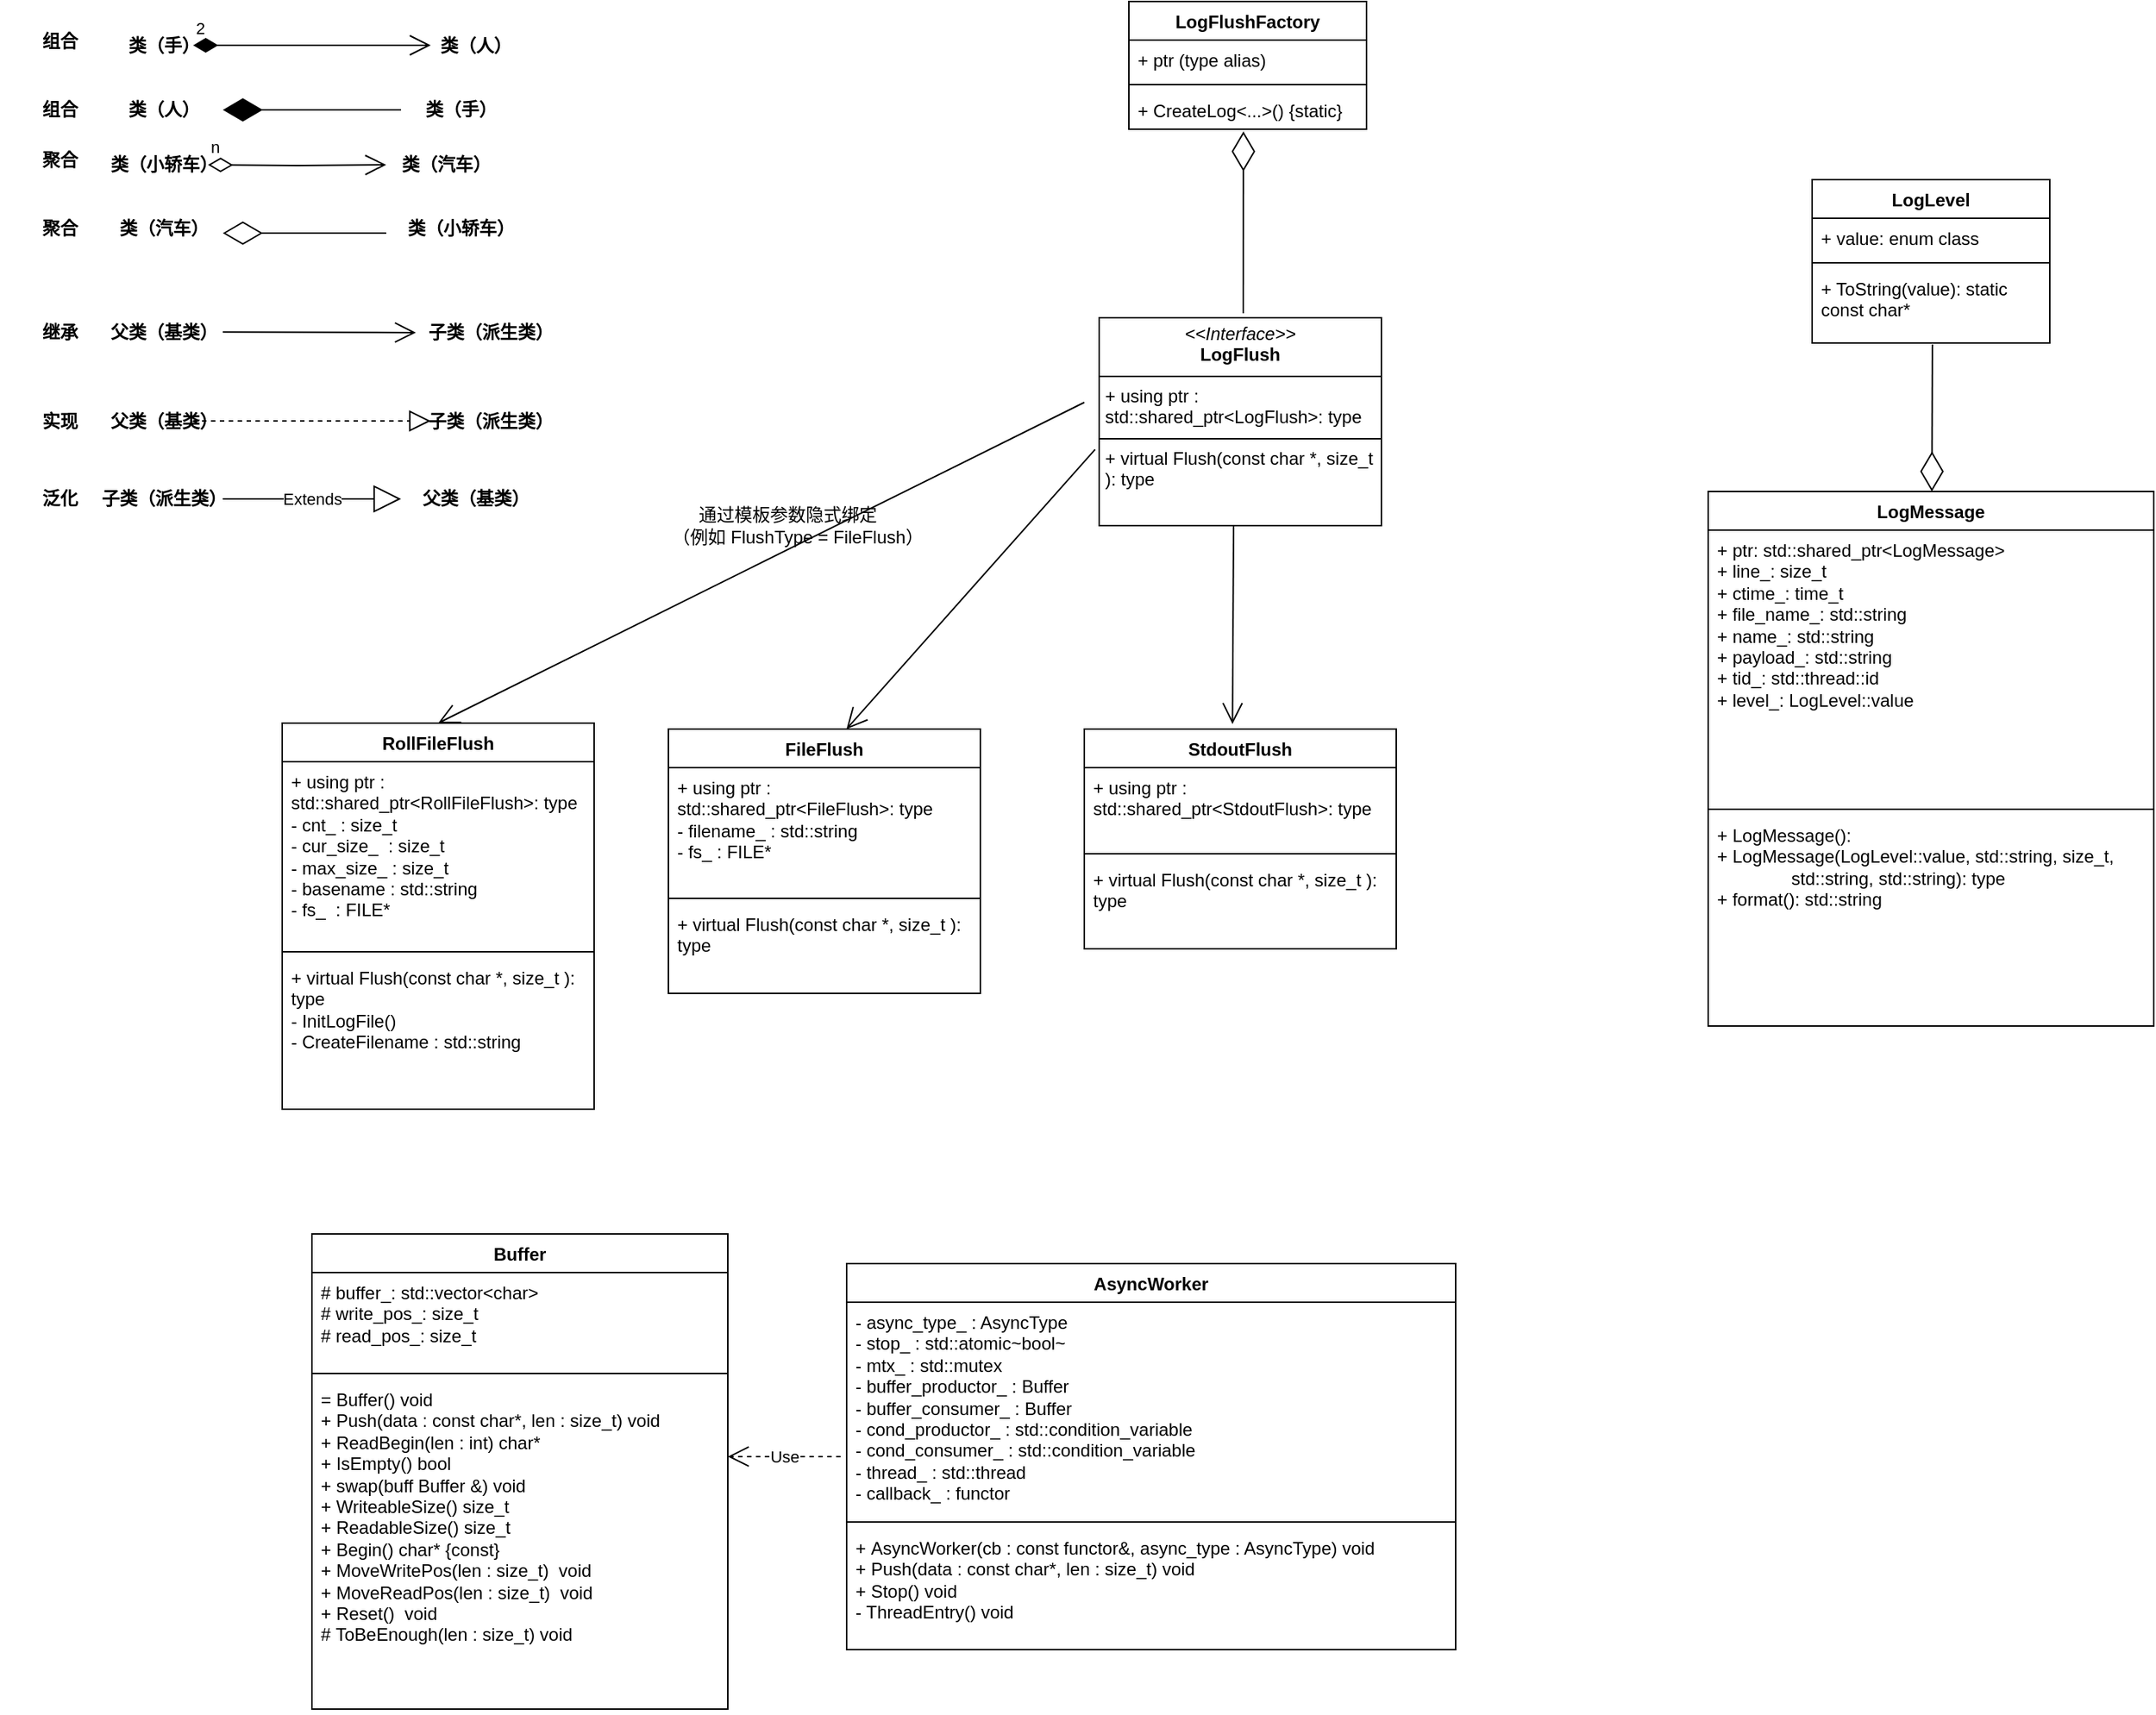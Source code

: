 <mxfile version="26.1.3">
  <diagram name="第 1 页" id="fOuAMprKsr2X9MjwaEno">
    <mxGraphModel dx="2022" dy="615" grid="1" gridSize="10" guides="1" tooltips="1" connect="1" arrows="1" fold="1" page="1" pageScale="1" pageWidth="827" pageHeight="1169" math="0" shadow="0">
      <root>
        <mxCell id="0" />
        <mxCell id="1" parent="0" />
        <mxCell id="z3Is95D2eXdALTqiWvSm-1" value="LogLevel" style="swimlane;fontStyle=1;align=center;verticalAlign=top;childLayout=stackLayout;horizontal=1;startSize=26;horizontalStack=0;resizeParent=1;resizeParentMax=0;resizeLast=0;collapsible=1;marginBottom=0;whiteSpace=wrap;html=1;" parent="1" vertex="1">
          <mxGeometry x="400" y="130" width="160" height="110" as="geometry" />
        </mxCell>
        <mxCell id="z3Is95D2eXdALTqiWvSm-2" value="+ value: enum class" style="text;strokeColor=none;fillColor=none;align=left;verticalAlign=top;spacingLeft=4;spacingRight=4;overflow=hidden;rotatable=0;points=[[0,0.5],[1,0.5]];portConstraint=eastwest;whiteSpace=wrap;html=1;" parent="z3Is95D2eXdALTqiWvSm-1" vertex="1">
          <mxGeometry y="26" width="160" height="26" as="geometry" />
        </mxCell>
        <mxCell id="z3Is95D2eXdALTqiWvSm-3" value="" style="line;strokeWidth=1;fillColor=none;align=left;verticalAlign=middle;spacingTop=-1;spacingLeft=3;spacingRight=3;rotatable=0;labelPosition=right;points=[];portConstraint=eastwest;strokeColor=inherit;" parent="z3Is95D2eXdALTqiWvSm-1" vertex="1">
          <mxGeometry y="52" width="160" height="8" as="geometry" />
        </mxCell>
        <mxCell id="z3Is95D2eXdALTqiWvSm-4" value="+ ToString(value): static const char*" style="text;strokeColor=none;fillColor=none;align=left;verticalAlign=top;spacingLeft=4;spacingRight=4;overflow=hidden;rotatable=0;points=[[0,0.5],[1,0.5]];portConstraint=eastwest;whiteSpace=wrap;html=1;" parent="z3Is95D2eXdALTqiWvSm-1" vertex="1">
          <mxGeometry y="60" width="160" height="50" as="geometry" />
        </mxCell>
        <mxCell id="z3Is95D2eXdALTqiWvSm-5" value="LogMessage" style="swimlane;fontStyle=1;align=center;verticalAlign=top;childLayout=stackLayout;horizontal=1;startSize=26;horizontalStack=0;resizeParent=1;resizeParentMax=0;resizeLast=0;collapsible=1;marginBottom=0;whiteSpace=wrap;html=1;" parent="1" vertex="1">
          <mxGeometry x="330" y="340" width="300" height="360" as="geometry" />
        </mxCell>
        <mxCell id="z3Is95D2eXdALTqiWvSm-6" value="+ ptr: std::shared_ptr&amp;lt;LogMessage&amp;gt;&lt;div&gt;+ line_: size_t&lt;/div&gt;&lt;div&gt;+ ctime_: time_t&lt;/div&gt;&lt;div&gt;+ file_name_: std::string&lt;/div&gt;&lt;div&gt;+ name_: std::string&lt;/div&gt;&lt;div&gt;&lt;div&gt;+ payload_: std::string&lt;/div&gt;&lt;div&gt;+ tid_: std::thread::id&lt;/div&gt;&lt;/div&gt;&lt;div&gt;&lt;div&gt;+ level_: LogLevel::value&lt;/div&gt;&lt;/div&gt;" style="text;strokeColor=none;fillColor=none;align=left;verticalAlign=top;spacingLeft=4;spacingRight=4;overflow=hidden;rotatable=0;points=[[0,0.5],[1,0.5]];portConstraint=eastwest;whiteSpace=wrap;html=1;" parent="z3Is95D2eXdALTqiWvSm-5" vertex="1">
          <mxGeometry y="26" width="300" height="184" as="geometry" />
        </mxCell>
        <mxCell id="z3Is95D2eXdALTqiWvSm-7" value="" style="line;strokeWidth=1;fillColor=none;align=left;verticalAlign=middle;spacingTop=-1;spacingLeft=3;spacingRight=3;rotatable=0;labelPosition=right;points=[];portConstraint=eastwest;strokeColor=inherit;" parent="z3Is95D2eXdALTqiWvSm-5" vertex="1">
          <mxGeometry y="210" width="300" height="8" as="geometry" />
        </mxCell>
        <mxCell id="z3Is95D2eXdALTqiWvSm-8" value="+ LogMessage():&amp;nbsp;&lt;div&gt;+ LogMessage(&lt;span style=&quot;background-color: transparent;&quot;&gt;LogLevel::value, std::string, size_t,&lt;br&gt;&lt;/span&gt;&lt;span style=&quot;background-color: transparent;&quot;&gt;&amp;nbsp; &amp;nbsp; &amp;nbsp; &amp;nbsp; &amp;nbsp; &amp;nbsp; &amp;nbsp; &amp;nbsp;std::string, std::string&lt;/span&gt;): type&lt;/div&gt;&lt;div&gt;+ format(): std::string&lt;/div&gt;" style="text;strokeColor=none;fillColor=none;align=left;verticalAlign=top;spacingLeft=4;spacingRight=4;overflow=hidden;rotatable=0;points=[[0,0.5],[1,0.5]];portConstraint=eastwest;whiteSpace=wrap;html=1;" parent="z3Is95D2eXdALTqiWvSm-5" vertex="1">
          <mxGeometry y="218" width="300" height="142" as="geometry" />
        </mxCell>
        <mxCell id="IWvmdIMH10l5KPkmLy84-5" value="" style="endArrow=diamondThin;endFill=0;endSize=24;html=1;rounded=0;exitX=0.506;exitY=1.02;exitDx=0;exitDy=0;exitPerimeter=0;" parent="1" source="z3Is95D2eXdALTqiWvSm-4" target="z3Is95D2eXdALTqiWvSm-5" edge="1">
          <mxGeometry width="160" relative="1" as="geometry">
            <mxPoint x="470" y="240" as="sourcePoint" />
            <mxPoint x="630" y="240" as="targetPoint" />
          </mxGeometry>
        </mxCell>
        <mxCell id="IWvmdIMH10l5KPkmLy84-7" value="StdoutFlush" style="swimlane;fontStyle=1;align=center;verticalAlign=top;childLayout=stackLayout;horizontal=1;startSize=26;horizontalStack=0;resizeParent=1;resizeParentMax=0;resizeLast=0;collapsible=1;marginBottom=0;whiteSpace=wrap;html=1;" parent="1" vertex="1">
          <mxGeometry x="-90" y="500" width="210" height="148" as="geometry" />
        </mxCell>
        <mxCell id="IWvmdIMH10l5KPkmLy84-8" value="+ using ptr : std::shared_ptr&amp;lt;StdoutFlush&amp;gt;: type" style="text;strokeColor=none;fillColor=none;align=left;verticalAlign=top;spacingLeft=4;spacingRight=4;overflow=hidden;rotatable=0;points=[[0,0.5],[1,0.5]];portConstraint=eastwest;whiteSpace=wrap;html=1;" parent="IWvmdIMH10l5KPkmLy84-7" vertex="1">
          <mxGeometry y="26" width="210" height="54" as="geometry" />
        </mxCell>
        <mxCell id="IWvmdIMH10l5KPkmLy84-9" value="" style="line;strokeWidth=1;fillColor=none;align=left;verticalAlign=middle;spacingTop=-1;spacingLeft=3;spacingRight=3;rotatable=0;labelPosition=right;points=[];portConstraint=eastwest;strokeColor=inherit;" parent="IWvmdIMH10l5KPkmLy84-7" vertex="1">
          <mxGeometry y="80" width="210" height="8" as="geometry" />
        </mxCell>
        <mxCell id="IWvmdIMH10l5KPkmLy84-10" value="+&amp;nbsp;virtual Flush(const char *, size_t ): type" style="text;strokeColor=none;fillColor=none;align=left;verticalAlign=top;spacingLeft=4;spacingRight=4;overflow=hidden;rotatable=0;points=[[0,0.5],[1,0.5]];portConstraint=eastwest;whiteSpace=wrap;html=1;" parent="IWvmdIMH10l5KPkmLy84-7" vertex="1">
          <mxGeometry y="88" width="210" height="60" as="geometry" />
        </mxCell>
        <mxCell id="IWvmdIMH10l5KPkmLy84-11" value="FileFlush" style="swimlane;fontStyle=1;align=center;verticalAlign=top;childLayout=stackLayout;horizontal=1;startSize=26;horizontalStack=0;resizeParent=1;resizeParentMax=0;resizeLast=0;collapsible=1;marginBottom=0;whiteSpace=wrap;html=1;" parent="1" vertex="1">
          <mxGeometry x="-370" y="500" width="210" height="178" as="geometry" />
        </mxCell>
        <mxCell id="IWvmdIMH10l5KPkmLy84-12" value="+ using ptr : std::shared_ptr&amp;lt;FileFlush&amp;gt;: type&lt;div&gt;-&amp;nbsp;filename_ :&amp;nbsp;std::string&lt;/div&gt;&lt;div&gt;- fs_ :&amp;nbsp;FILE*&lt;/div&gt;" style="text;strokeColor=none;fillColor=none;align=left;verticalAlign=top;spacingLeft=4;spacingRight=4;overflow=hidden;rotatable=0;points=[[0,0.5],[1,0.5]];portConstraint=eastwest;whiteSpace=wrap;html=1;" parent="IWvmdIMH10l5KPkmLy84-11" vertex="1">
          <mxGeometry y="26" width="210" height="84" as="geometry" />
        </mxCell>
        <mxCell id="IWvmdIMH10l5KPkmLy84-13" value="" style="line;strokeWidth=1;fillColor=none;align=left;verticalAlign=middle;spacingTop=-1;spacingLeft=3;spacingRight=3;rotatable=0;labelPosition=right;points=[];portConstraint=eastwest;strokeColor=inherit;" parent="IWvmdIMH10l5KPkmLy84-11" vertex="1">
          <mxGeometry y="110" width="210" height="8" as="geometry" />
        </mxCell>
        <mxCell id="IWvmdIMH10l5KPkmLy84-14" value="+&amp;nbsp;virtual Flush(const char *, size_t ): type" style="text;strokeColor=none;fillColor=none;align=left;verticalAlign=top;spacingLeft=4;spacingRight=4;overflow=hidden;rotatable=0;points=[[0,0.5],[1,0.5]];portConstraint=eastwest;whiteSpace=wrap;html=1;" parent="IWvmdIMH10l5KPkmLy84-11" vertex="1">
          <mxGeometry y="118" width="210" height="60" as="geometry" />
        </mxCell>
        <mxCell id="IWvmdIMH10l5KPkmLy84-16" value="RollFileFlush" style="swimlane;fontStyle=1;align=center;verticalAlign=top;childLayout=stackLayout;horizontal=1;startSize=26;horizontalStack=0;resizeParent=1;resizeParentMax=0;resizeLast=0;collapsible=1;marginBottom=0;whiteSpace=wrap;html=1;" parent="1" vertex="1">
          <mxGeometry x="-630" y="496" width="210" height="260" as="geometry" />
        </mxCell>
        <mxCell id="IWvmdIMH10l5KPkmLy84-17" value="+ using ptr : std::shared_ptr&amp;lt;RollFileFlush&amp;gt;: type&lt;div&gt;&lt;span style=&quot;background-color: transparent; color: light-dark(rgb(0, 0, 0), rgb(255, 255, 255));&quot;&gt;- cnt_ :&amp;nbsp;&lt;/span&gt;size_t&amp;nbsp;&lt;div&gt;&lt;div&gt;-&amp;nbsp;&lt;span style=&quot;background-color: transparent; color: light-dark(rgb(0, 0, 0), rgb(255, 255, 255));&quot;&gt;cur_size_&lt;/span&gt;&lt;span style=&quot;background-color: transparent; color: light-dark(rgb(0, 0, 0), rgb(255, 255, 255));&quot;&gt;&amp;nbsp; :&amp;nbsp;&lt;/span&gt;&lt;span style=&quot;background-color: transparent;&quot;&gt;size_t&lt;/span&gt;&lt;/div&gt;&lt;div&gt;-&amp;nbsp;&lt;span style=&quot;background-color: transparent; color: light-dark(rgb(0, 0, 0), rgb(255, 255, 255));&quot;&gt;max_size_ :&lt;/span&gt;&lt;span style=&quot;background-color: transparent; color: light-dark(rgb(0, 0, 0), rgb(255, 255, 255));&quot;&gt;&amp;nbsp;size_t&amp;nbsp;&lt;/span&gt;&lt;/div&gt;&lt;div&gt;-&amp;nbsp;&lt;span style=&quot;background-color: transparent; color: light-dark(rgb(0, 0, 0), rgb(255, 255, 255));&quot;&gt;basename :&amp;nbsp;&lt;/span&gt;&lt;span style=&quot;background-color: transparent; color: light-dark(rgb(0, 0, 0), rgb(255, 255, 255));&quot;&gt;std::string&lt;/span&gt;&lt;/div&gt;&lt;div&gt;-&amp;nbsp;&lt;span style=&quot;background-color: transparent; color: light-dark(rgb(0, 0, 0), rgb(255, 255, 255));&quot;&gt;fs_&lt;/span&gt;&lt;span style=&quot;background-color: transparent; color: light-dark(rgb(0, 0, 0), rgb(255, 255, 255));&quot;&gt;&amp;nbsp; :&amp;nbsp;&lt;/span&gt;&lt;span style=&quot;background-color: transparent; color: light-dark(rgb(0, 0, 0), rgb(255, 255, 255));&quot;&gt;FILE*&lt;/span&gt;&lt;/div&gt;&lt;/div&gt;&lt;/div&gt;" style="text;strokeColor=none;fillColor=none;align=left;verticalAlign=top;spacingLeft=4;spacingRight=4;overflow=hidden;rotatable=0;points=[[0,0.5],[1,0.5]];portConstraint=eastwest;whiteSpace=wrap;html=1;" parent="IWvmdIMH10l5KPkmLy84-16" vertex="1">
          <mxGeometry y="26" width="210" height="124" as="geometry" />
        </mxCell>
        <mxCell id="IWvmdIMH10l5KPkmLy84-18" value="" style="line;strokeWidth=1;fillColor=none;align=left;verticalAlign=middle;spacingTop=-1;spacingLeft=3;spacingRight=3;rotatable=0;labelPosition=right;points=[];portConstraint=eastwest;strokeColor=inherit;" parent="IWvmdIMH10l5KPkmLy84-16" vertex="1">
          <mxGeometry y="150" width="210" height="8" as="geometry" />
        </mxCell>
        <mxCell id="IWvmdIMH10l5KPkmLy84-19" value="+&amp;nbsp;virtual Flush(const char *, size_t ): type&lt;div&gt;-&amp;nbsp;InitLogFile()&lt;/div&gt;&lt;div&gt;-&amp;nbsp;CreateFilename :&amp;nbsp;std::string&lt;/div&gt;&lt;div&gt;&lt;br&gt;&lt;/div&gt;" style="text;strokeColor=none;fillColor=none;align=left;verticalAlign=top;spacingLeft=4;spacingRight=4;overflow=hidden;rotatable=0;points=[[0,0.5],[1,0.5]];portConstraint=eastwest;whiteSpace=wrap;html=1;" parent="IWvmdIMH10l5KPkmLy84-16" vertex="1">
          <mxGeometry y="158" width="210" height="102" as="geometry" />
        </mxCell>
        <mxCell id="IWvmdIMH10l5KPkmLy84-21" value="LogFlushFactory" style="swimlane;fontStyle=1;align=center;verticalAlign=top;childLayout=stackLayout;horizontal=1;startSize=26;horizontalStack=0;resizeParent=1;resizeParentMax=0;resizeLast=0;collapsible=1;marginBottom=0;whiteSpace=wrap;html=1;" parent="1" vertex="1">
          <mxGeometry x="-60" y="10" width="160" height="86" as="geometry" />
        </mxCell>
        <mxCell id="IWvmdIMH10l5KPkmLy84-22" value="+ ptr (type alias)" style="text;strokeColor=none;fillColor=none;align=left;verticalAlign=top;spacingLeft=4;spacingRight=4;overflow=hidden;rotatable=0;points=[[0,0.5],[1,0.5]];portConstraint=eastwest;whiteSpace=wrap;html=1;" parent="IWvmdIMH10l5KPkmLy84-21" vertex="1">
          <mxGeometry y="26" width="160" height="26" as="geometry" />
        </mxCell>
        <mxCell id="IWvmdIMH10l5KPkmLy84-23" value="" style="line;strokeWidth=1;fillColor=none;align=left;verticalAlign=middle;spacingTop=-1;spacingLeft=3;spacingRight=3;rotatable=0;labelPosition=right;points=[];portConstraint=eastwest;strokeColor=inherit;" parent="IWvmdIMH10l5KPkmLy84-21" vertex="1">
          <mxGeometry y="52" width="160" height="8" as="geometry" />
        </mxCell>
        <mxCell id="IWvmdIMH10l5KPkmLy84-24" value="+ CreateLog&amp;lt;...&amp;gt;() {static}" style="text;strokeColor=none;fillColor=none;align=left;verticalAlign=top;spacingLeft=4;spacingRight=4;overflow=hidden;rotatable=0;points=[[0,0.5],[1,0.5]];portConstraint=eastwest;whiteSpace=wrap;html=1;" parent="IWvmdIMH10l5KPkmLy84-21" vertex="1">
          <mxGeometry y="60" width="160" height="26" as="geometry" />
        </mxCell>
        <mxCell id="IWvmdIMH10l5KPkmLy84-26" value="" style="endArrow=open;endFill=1;endSize=12;html=1;rounded=0;exitX=0.431;exitY=1.033;exitDx=0;exitDy=0;exitPerimeter=0;entryX=0.475;entryY=-0.023;entryDx=0;entryDy=0;entryPerimeter=0;" parent="1" target="IWvmdIMH10l5KPkmLy84-7" edge="1">
          <mxGeometry width="160" relative="1" as="geometry">
            <mxPoint x="10.51" y="359.98" as="sourcePoint" />
            <mxPoint x="-110" y="440" as="targetPoint" />
          </mxGeometry>
        </mxCell>
        <mxCell id="IWvmdIMH10l5KPkmLy84-28" value="" style="endArrow=open;endFill=1;endSize=12;html=1;rounded=0;entryX=0.5;entryY=0;entryDx=0;entryDy=0;" parent="1" target="IWvmdIMH10l5KPkmLy84-16" edge="1">
          <mxGeometry width="160" relative="1" as="geometry">
            <mxPoint x="-90" y="280" as="sourcePoint" />
            <mxPoint x="-360" y="490" as="targetPoint" />
          </mxGeometry>
        </mxCell>
        <mxCell id="IWvmdIMH10l5KPkmLy84-29" value="&lt;div&gt;通过模板参数隐式绑定&lt;/div&gt;&lt;div&gt;&amp;nbsp; &amp;nbsp; （例如 FlushType = FileFlush）&lt;/div&gt;" style="text;html=1;align=center;verticalAlign=middle;resizable=0;points=[];autosize=1;strokeColor=none;fillColor=none;" parent="1" vertex="1">
          <mxGeometry x="-395" y="343" width="210" height="40" as="geometry" />
        </mxCell>
        <mxCell id="Rus0YeZyXGwCTxSHVyxS-1" value="AsyncWorker" style="swimlane;fontStyle=1;align=center;verticalAlign=top;childLayout=stackLayout;horizontal=1;startSize=26;horizontalStack=0;resizeParent=1;resizeParentMax=0;resizeLast=0;collapsible=1;marginBottom=0;whiteSpace=wrap;html=1;" vertex="1" parent="1">
          <mxGeometry x="-250" y="860" width="410" height="260" as="geometry" />
        </mxCell>
        <mxCell id="Rus0YeZyXGwCTxSHVyxS-2" value="&lt;div&gt;- async_type_ : AsyncType&lt;/div&gt;&lt;div&gt;- stop_ : std::atomic~bool~&lt;/div&gt;&lt;div&gt;- mtx_ : std::mutex&lt;/div&gt;&lt;div&gt;- buffer_productor_ : Buffer&lt;/div&gt;&lt;div&gt;- buffer_consumer_ : Buffer&lt;/div&gt;&lt;div&gt;- cond_productor_ : std::condition_variable&lt;/div&gt;&lt;div&gt;- cond_consumer_ : std::condition_variable&lt;/div&gt;&lt;div&gt;- thread_ : std::thread&lt;/div&gt;&lt;div&gt;- callback_ : functor&lt;/div&gt;&lt;div&gt;&lt;br&gt;&lt;/div&gt;" style="text;strokeColor=none;fillColor=none;align=left;verticalAlign=top;spacingLeft=4;spacingRight=4;overflow=hidden;rotatable=0;points=[[0,0.5],[1,0.5]];portConstraint=eastwest;whiteSpace=wrap;html=1;" vertex="1" parent="Rus0YeZyXGwCTxSHVyxS-1">
          <mxGeometry y="26" width="410" height="144" as="geometry" />
        </mxCell>
        <mxCell id="Rus0YeZyXGwCTxSHVyxS-3" value="" style="line;strokeWidth=1;fillColor=none;align=left;verticalAlign=middle;spacingTop=-1;spacingLeft=3;spacingRight=3;rotatable=0;labelPosition=right;points=[];portConstraint=eastwest;strokeColor=inherit;" vertex="1" parent="Rus0YeZyXGwCTxSHVyxS-1">
          <mxGeometry y="170" width="410" height="8" as="geometry" />
        </mxCell>
        <mxCell id="Rus0YeZyXGwCTxSHVyxS-4" value="&lt;div&gt;+&amp;nbsp;AsyncWorker(cb : const functor&amp;amp;, async_type : AsyncType) void&lt;/div&gt;&lt;div&gt;+ Push(data : const char*, len : size_t) void&lt;/div&gt;&lt;div&gt;+ Stop() void&lt;/div&gt;&lt;div&gt;- ThreadEntry() void&lt;/div&gt;" style="text;strokeColor=none;fillColor=none;align=left;verticalAlign=top;spacingLeft=4;spacingRight=4;overflow=hidden;rotatable=0;points=[[0,0.5],[1,0.5]];portConstraint=eastwest;whiteSpace=wrap;html=1;" vertex="1" parent="Rus0YeZyXGwCTxSHVyxS-1">
          <mxGeometry y="178" width="410" height="82" as="geometry" />
        </mxCell>
        <mxCell id="Rus0YeZyXGwCTxSHVyxS-5" value="Buffer" style="swimlane;fontStyle=1;align=center;verticalAlign=top;childLayout=stackLayout;horizontal=1;startSize=26;horizontalStack=0;resizeParent=1;resizeParentMax=0;resizeLast=0;collapsible=1;marginBottom=0;whiteSpace=wrap;html=1;" vertex="1" parent="1">
          <mxGeometry x="-610" y="840" width="280" height="320" as="geometry" />
        </mxCell>
        <mxCell id="Rus0YeZyXGwCTxSHVyxS-6" value="&lt;div&gt;# buffer_: std::vector&amp;lt;char&amp;gt;&lt;/div&gt;&lt;div&gt;# write_pos_: size_t&lt;/div&gt;&lt;div&gt;# read_pos_: size_t&lt;/div&gt;&lt;div&gt;&lt;br&gt;&lt;/div&gt;&lt;div&gt;&lt;br&gt;&lt;/div&gt;" style="text;strokeColor=none;fillColor=none;align=left;verticalAlign=top;spacingLeft=4;spacingRight=4;overflow=hidden;rotatable=0;points=[[0,0.5],[1,0.5]];portConstraint=eastwest;whiteSpace=wrap;html=1;" vertex="1" parent="Rus0YeZyXGwCTxSHVyxS-5">
          <mxGeometry y="26" width="280" height="64" as="geometry" />
        </mxCell>
        <mxCell id="Rus0YeZyXGwCTxSHVyxS-7" value="" style="line;strokeWidth=1;fillColor=none;align=left;verticalAlign=middle;spacingTop=-1;spacingLeft=3;spacingRight=3;rotatable=0;labelPosition=right;points=[];portConstraint=eastwest;strokeColor=inherit;" vertex="1" parent="Rus0YeZyXGwCTxSHVyxS-5">
          <mxGeometry y="90" width="280" height="8" as="geometry" />
        </mxCell>
        <mxCell id="Rus0YeZyXGwCTxSHVyxS-8" value="&lt;div&gt;=&amp;nbsp;Buffer() void&lt;/div&gt;&lt;div&gt;+ Push(data : const char*, len : size_t) void&lt;/div&gt;&lt;div&gt;+&amp;nbsp;ReadBegin(len : int) char*&lt;/div&gt;&lt;div&gt;+&amp;nbsp;IsEmpty() bool&lt;/div&gt;&lt;div&gt;+ swap(buff Buffer &amp;amp;) void&lt;/div&gt;&lt;div&gt;+&amp;nbsp;WriteableSize() size_t&lt;/div&gt;&lt;div&gt;+&amp;nbsp;ReadableSize() size_t&lt;/div&gt;&lt;div&gt;+&amp;nbsp;Begin() char* {const}&lt;/div&gt;&lt;div&gt;+&amp;nbsp;MoveWritePos(len : size_t)&amp;nbsp; void&lt;/div&gt;&lt;div&gt;+&amp;nbsp;MoveReadPos(len : size_t)&amp;nbsp; void&lt;/div&gt;&lt;div&gt;+&amp;nbsp;Reset()&amp;nbsp; void&lt;/div&gt;&lt;div&gt;#&amp;nbsp;ToBeEnough(len : size_t) void&lt;/div&gt;" style="text;strokeColor=none;fillColor=none;align=left;verticalAlign=top;spacingLeft=4;spacingRight=4;overflow=hidden;rotatable=0;points=[[0,0.5],[1,0.5]];portConstraint=eastwest;whiteSpace=wrap;html=1;" vertex="1" parent="Rus0YeZyXGwCTxSHVyxS-5">
          <mxGeometry y="98" width="280" height="222" as="geometry" />
        </mxCell>
        <mxCell id="Rus0YeZyXGwCTxSHVyxS-9" value="Use" style="endArrow=open;endSize=12;dashed=1;html=1;rounded=0;entryX=1;entryY=0.234;entryDx=0;entryDy=0;entryPerimeter=0;exitX=-0.01;exitY=0.722;exitDx=0;exitDy=0;exitPerimeter=0;" edge="1" parent="1" source="Rus0YeZyXGwCTxSHVyxS-2" target="Rus0YeZyXGwCTxSHVyxS-8">
          <mxGeometry width="160" relative="1" as="geometry">
            <mxPoint x="-330" y="1010" as="sourcePoint" />
            <mxPoint x="-250" y="1010" as="targetPoint" />
          </mxGeometry>
        </mxCell>
        <mxCell id="Rus0YeZyXGwCTxSHVyxS-10" value="n" style="endArrow=open;html=1;endSize=12;startArrow=diamondThin;startSize=14;startFill=0;edgeStyle=orthogonalEdgeStyle;align=left;verticalAlign=bottom;rounded=0;" edge="1" parent="1" target="Rus0YeZyXGwCTxSHVyxS-11">
          <mxGeometry x="-1" y="3" relative="1" as="geometry">
            <mxPoint x="-680" y="120" as="sourcePoint" />
            <mxPoint x="-520" y="120" as="targetPoint" />
          </mxGeometry>
        </mxCell>
        <mxCell id="Rus0YeZyXGwCTxSHVyxS-11" value="类（汽车）" style="text;align=center;fontStyle=1;verticalAlign=middle;spacingLeft=3;spacingRight=3;strokeColor=none;rotatable=0;points=[[0,0.5],[1,0.5]];portConstraint=eastwest;html=1;" vertex="1" parent="1">
          <mxGeometry x="-560" y="107" width="80" height="26" as="geometry" />
        </mxCell>
        <mxCell id="Rus0YeZyXGwCTxSHVyxS-12" value="类（小轿车）" style="text;align=center;fontStyle=1;verticalAlign=middle;spacingLeft=3;spacingRight=3;strokeColor=none;rotatable=0;points=[[0,0.5],[1,0.5]];portConstraint=eastwest;html=1;" vertex="1" parent="1">
          <mxGeometry x="-750" y="107" width="80" height="26" as="geometry" />
        </mxCell>
        <mxCell id="Rus0YeZyXGwCTxSHVyxS-13" value="聚合" style="text;align=center;fontStyle=1;verticalAlign=middle;spacingLeft=3;spacingRight=3;strokeColor=none;rotatable=0;points=[[0,0.5],[1,0.5]];portConstraint=eastwest;html=1;" vertex="1" parent="1">
          <mxGeometry x="-820" y="104" width="80" height="26" as="geometry" />
        </mxCell>
        <mxCell id="Rus0YeZyXGwCTxSHVyxS-21" value="聚合" style="text;align=center;fontStyle=1;verticalAlign=middle;spacingLeft=3;spacingRight=3;strokeColor=none;rotatable=0;points=[[0,0.5],[1,0.5]];portConstraint=eastwest;html=1;" vertex="1" parent="1">
          <mxGeometry x="-820" y="150" width="80" height="26" as="geometry" />
        </mxCell>
        <mxCell id="Rus0YeZyXGwCTxSHVyxS-22" value="" style="endArrow=diamondThin;endFill=0;endSize=24;html=1;rounded=0;" edge="1" parent="1">
          <mxGeometry width="160" relative="1" as="geometry">
            <mxPoint x="-560" y="166" as="sourcePoint" />
            <mxPoint x="-670" y="166" as="targetPoint" />
          </mxGeometry>
        </mxCell>
        <mxCell id="Rus0YeZyXGwCTxSHVyxS-23" value="Extends" style="endArrow=block;endSize=16;endFill=0;html=1;rounded=0;exitX=1;exitY=0.5;exitDx=0;exitDy=0;" edge="1" parent="1" source="Rus0YeZyXGwCTxSHVyxS-35">
          <mxGeometry width="160" relative="1" as="geometry">
            <mxPoint x="-690" y="344.58" as="sourcePoint" />
            <mxPoint x="-550" y="345" as="targetPoint" />
          </mxGeometry>
        </mxCell>
        <mxCell id="Rus0YeZyXGwCTxSHVyxS-24" value="继承" style="text;align=center;fontStyle=1;verticalAlign=middle;spacingLeft=3;spacingRight=3;strokeColor=none;rotatable=0;points=[[0,0.5],[1,0.5]];portConstraint=eastwest;html=1;" vertex="1" parent="1">
          <mxGeometry x="-820" y="220" width="80" height="26" as="geometry" />
        </mxCell>
        <mxCell id="Rus0YeZyXGwCTxSHVyxS-26" value="父类（基类）" style="text;align=center;fontStyle=1;verticalAlign=middle;spacingLeft=3;spacingRight=3;strokeColor=none;rotatable=0;points=[[0,0.5],[1,0.5]];portConstraint=eastwest;html=1;" vertex="1" parent="1">
          <mxGeometry x="-750" y="220" width="80" height="26" as="geometry" />
        </mxCell>
        <mxCell id="Rus0YeZyXGwCTxSHVyxS-27" value="​子类（派生类）​" style="text;align=center;fontStyle=1;verticalAlign=middle;spacingLeft=3;spacingRight=3;strokeColor=none;rotatable=0;points=[[0,0.5],[1,0.5]];portConstraint=eastwest;html=1;" vertex="1" parent="1">
          <mxGeometry x="-530" y="220" width="80" height="26" as="geometry" />
        </mxCell>
        <mxCell id="Rus0YeZyXGwCTxSHVyxS-29" value="父类（基类）" style="text;align=center;fontStyle=1;verticalAlign=middle;spacingLeft=3;spacingRight=3;strokeColor=none;rotatable=0;points=[[0,0.5],[1,0.5]];portConstraint=eastwest;html=1;" vertex="1" parent="1">
          <mxGeometry x="-750" y="280" width="80" height="26" as="geometry" />
        </mxCell>
        <mxCell id="Rus0YeZyXGwCTxSHVyxS-30" value="​子类（派生类）​" style="text;align=center;fontStyle=1;verticalAlign=middle;spacingLeft=3;spacingRight=3;strokeColor=none;rotatable=0;points=[[0,0.5],[1,0.5]];portConstraint=eastwest;html=1;" vertex="1" parent="1">
          <mxGeometry x="-530" y="280" width="80" height="26" as="geometry" />
        </mxCell>
        <mxCell id="Rus0YeZyXGwCTxSHVyxS-31" value="" style="endArrow=block;dashed=1;endFill=0;endSize=12;html=1;rounded=0;" edge="1" parent="1">
          <mxGeometry width="160" relative="1" as="geometry">
            <mxPoint x="-690" y="292.5" as="sourcePoint" />
            <mxPoint x="-530" y="292.5" as="targetPoint" />
          </mxGeometry>
        </mxCell>
        <mxCell id="Rus0YeZyXGwCTxSHVyxS-32" value="实现" style="text;align=center;fontStyle=1;verticalAlign=middle;spacingLeft=3;spacingRight=3;strokeColor=none;rotatable=0;points=[[0,0.5],[1,0.5]];portConstraint=eastwest;html=1;" vertex="1" parent="1">
          <mxGeometry x="-820" y="280" width="80" height="26" as="geometry" />
        </mxCell>
        <mxCell id="Rus0YeZyXGwCTxSHVyxS-33" value="" style="endArrow=open;endFill=1;endSize=12;html=1;rounded=0;" edge="1" parent="1">
          <mxGeometry width="160" relative="1" as="geometry">
            <mxPoint x="-670" y="232.58" as="sourcePoint" />
            <mxPoint x="-540" y="233" as="targetPoint" />
          </mxGeometry>
        </mxCell>
        <mxCell id="Rus0YeZyXGwCTxSHVyxS-34" value="泛化" style="text;align=center;fontStyle=1;verticalAlign=middle;spacingLeft=3;spacingRight=3;strokeColor=none;rotatable=0;points=[[0,0.5],[1,0.5]];portConstraint=eastwest;html=1;" vertex="1" parent="1">
          <mxGeometry x="-820" y="332" width="80" height="26" as="geometry" />
        </mxCell>
        <mxCell id="Rus0YeZyXGwCTxSHVyxS-35" value="​子类（派生类）​" style="text;align=center;fontStyle=1;verticalAlign=middle;spacingLeft=3;spacingRight=3;strokeColor=none;rotatable=0;points=[[0,0.5],[1,0.5]];portConstraint=eastwest;html=1;" vertex="1" parent="1">
          <mxGeometry x="-750" y="332" width="80" height="26" as="geometry" />
        </mxCell>
        <mxCell id="Rus0YeZyXGwCTxSHVyxS-36" value="父类（基类）" style="text;align=center;fontStyle=1;verticalAlign=middle;spacingLeft=3;spacingRight=3;strokeColor=none;rotatable=0;points=[[0,0.5],[1,0.5]];portConstraint=eastwest;html=1;" vertex="1" parent="1">
          <mxGeometry x="-540" y="332" width="80" height="26" as="geometry" />
        </mxCell>
        <mxCell id="Rus0YeZyXGwCTxSHVyxS-37" value="类（小轿车）" style="text;align=center;fontStyle=1;verticalAlign=middle;spacingLeft=3;spacingRight=3;strokeColor=none;rotatable=0;points=[[0,0.5],[1,0.5]];portConstraint=eastwest;html=1;" vertex="1" parent="1">
          <mxGeometry x="-550" y="150" width="80" height="26" as="geometry" />
        </mxCell>
        <mxCell id="Rus0YeZyXGwCTxSHVyxS-38" value="类（汽车）" style="text;align=center;fontStyle=1;verticalAlign=middle;spacingLeft=3;spacingRight=3;strokeColor=none;rotatable=0;points=[[0,0.5],[1,0.5]];portConstraint=eastwest;html=1;" vertex="1" parent="1">
          <mxGeometry x="-750" y="150" width="80" height="26" as="geometry" />
        </mxCell>
        <mxCell id="Rus0YeZyXGwCTxSHVyxS-40" value="类（人）" style="text;align=center;fontStyle=1;verticalAlign=middle;spacingLeft=3;spacingRight=3;strokeColor=none;rotatable=0;points=[[0,0.5],[1,0.5]];portConstraint=eastwest;html=1;" vertex="1" parent="1">
          <mxGeometry x="-540" y="27" width="80" height="26" as="geometry" />
        </mxCell>
        <mxCell id="Rus0YeZyXGwCTxSHVyxS-41" value="类（手）" style="text;align=center;fontStyle=1;verticalAlign=middle;spacingLeft=3;spacingRight=3;strokeColor=none;rotatable=0;points=[[0,0.5],[1,0.5]];portConstraint=eastwest;html=1;" vertex="1" parent="1">
          <mxGeometry x="-750" y="27" width="80" height="26" as="geometry" />
        </mxCell>
        <mxCell id="Rus0YeZyXGwCTxSHVyxS-42" value="组合" style="text;align=center;fontStyle=1;verticalAlign=middle;spacingLeft=3;spacingRight=3;strokeColor=none;rotatable=0;points=[[0,0.5],[1,0.5]];portConstraint=eastwest;html=1;" vertex="1" parent="1">
          <mxGeometry x="-820" y="24" width="80" height="26" as="geometry" />
        </mxCell>
        <mxCell id="Rus0YeZyXGwCTxSHVyxS-43" value="组合" style="text;align=center;fontStyle=1;verticalAlign=middle;spacingLeft=3;spacingRight=3;strokeColor=none;rotatable=0;points=[[0,0.5],[1,0.5]];portConstraint=eastwest;html=1;" vertex="1" parent="1">
          <mxGeometry x="-820" y="70" width="80" height="26" as="geometry" />
        </mxCell>
        <mxCell id="Rus0YeZyXGwCTxSHVyxS-45" value="类（手）" style="text;align=center;fontStyle=1;verticalAlign=middle;spacingLeft=3;spacingRight=3;strokeColor=none;rotatable=0;points=[[0,0.5],[1,0.5]];portConstraint=eastwest;html=1;" vertex="1" parent="1">
          <mxGeometry x="-550" y="70" width="80" height="26" as="geometry" />
        </mxCell>
        <mxCell id="Rus0YeZyXGwCTxSHVyxS-46" value="类（人）" style="text;align=center;fontStyle=1;verticalAlign=middle;spacingLeft=3;spacingRight=3;strokeColor=none;rotatable=0;points=[[0,0.5],[1,0.5]];portConstraint=eastwest;html=1;" vertex="1" parent="1">
          <mxGeometry x="-750" y="70" width="80" height="26" as="geometry" />
        </mxCell>
        <mxCell id="Rus0YeZyXGwCTxSHVyxS-47" value="2" style="endArrow=open;html=1;endSize=12;startArrow=diamondThin;startSize=14;startFill=1;edgeStyle=orthogonalEdgeStyle;align=left;verticalAlign=bottom;rounded=0;" edge="1" parent="1">
          <mxGeometry x="-1" y="3" relative="1" as="geometry">
            <mxPoint x="-690" y="39.5" as="sourcePoint" />
            <mxPoint x="-530" y="39.5" as="targetPoint" />
          </mxGeometry>
        </mxCell>
        <mxCell id="Rus0YeZyXGwCTxSHVyxS-48" value="" style="endArrow=diamondThin;endFill=1;endSize=24;html=1;rounded=0;entryX=1;entryY=0.5;entryDx=0;entryDy=0;" edge="1" parent="1" source="Rus0YeZyXGwCTxSHVyxS-45" target="Rus0YeZyXGwCTxSHVyxS-46">
          <mxGeometry width="160" relative="1" as="geometry">
            <mxPoint x="-690" y="82.5" as="sourcePoint" />
            <mxPoint x="-610" y="60" as="targetPoint" />
          </mxGeometry>
        </mxCell>
        <mxCell id="IWvmdIMH10l5KPkmLy84-27" value="" style="endArrow=open;endFill=1;endSize=12;html=1;rounded=0;exitX=-0.013;exitY=0.228;exitDx=0;exitDy=0;exitPerimeter=0;entryX=0.571;entryY=0;entryDx=0;entryDy=0;entryPerimeter=0;" parent="1" target="IWvmdIMH10l5KPkmLy84-11" edge="1">
          <mxGeometry width="160" relative="1" as="geometry">
            <mxPoint x="-82.73" y="311.68" as="sourcePoint" />
            <mxPoint x="-170" y="470" as="targetPoint" />
          </mxGeometry>
        </mxCell>
        <mxCell id="Rus0YeZyXGwCTxSHVyxS-50" value="&lt;p style=&quot;margin:0px;margin-top:4px;text-align:center;&quot;&gt;&lt;i&gt;&amp;lt;&amp;lt;Interface&amp;gt;&amp;gt;&lt;/i&gt;&lt;br&gt;&lt;span style=&quot;font-weight: 700;&quot;&gt;LogFlush&lt;/span&gt;&lt;/p&gt;&lt;hr size=&quot;1&quot; style=&quot;border-style:solid;&quot;&gt;&lt;p style=&quot;margin:0px;margin-left:4px;&quot;&gt;+ using ptr : std::shared_ptr&amp;lt;LogFlush&amp;gt;: type&lt;/p&gt;&lt;hr size=&quot;1&quot; style=&quot;border-style:solid;&quot;&gt;&lt;p style=&quot;margin:0px;margin-left:4px;&quot;&gt;+&amp;nbsp;virtual Flush(const char *, size_t ): type&lt;/p&gt;" style="verticalAlign=top;align=left;overflow=fill;html=1;whiteSpace=wrap;" vertex="1" parent="1">
          <mxGeometry x="-80" y="223" width="190" height="140" as="geometry" />
        </mxCell>
        <mxCell id="Rus0YeZyXGwCTxSHVyxS-51" value="" style="endArrow=diamondThin;endFill=0;endSize=24;html=1;rounded=0;entryX=0.482;entryY=1.058;entryDx=0;entryDy=0;entryPerimeter=0;" edge="1" parent="1" target="IWvmdIMH10l5KPkmLy84-24">
          <mxGeometry width="160" relative="1" as="geometry">
            <mxPoint x="17" y="220" as="sourcePoint" />
            <mxPoint x="-140" y="280" as="targetPoint" />
          </mxGeometry>
        </mxCell>
      </root>
    </mxGraphModel>
  </diagram>
</mxfile>
